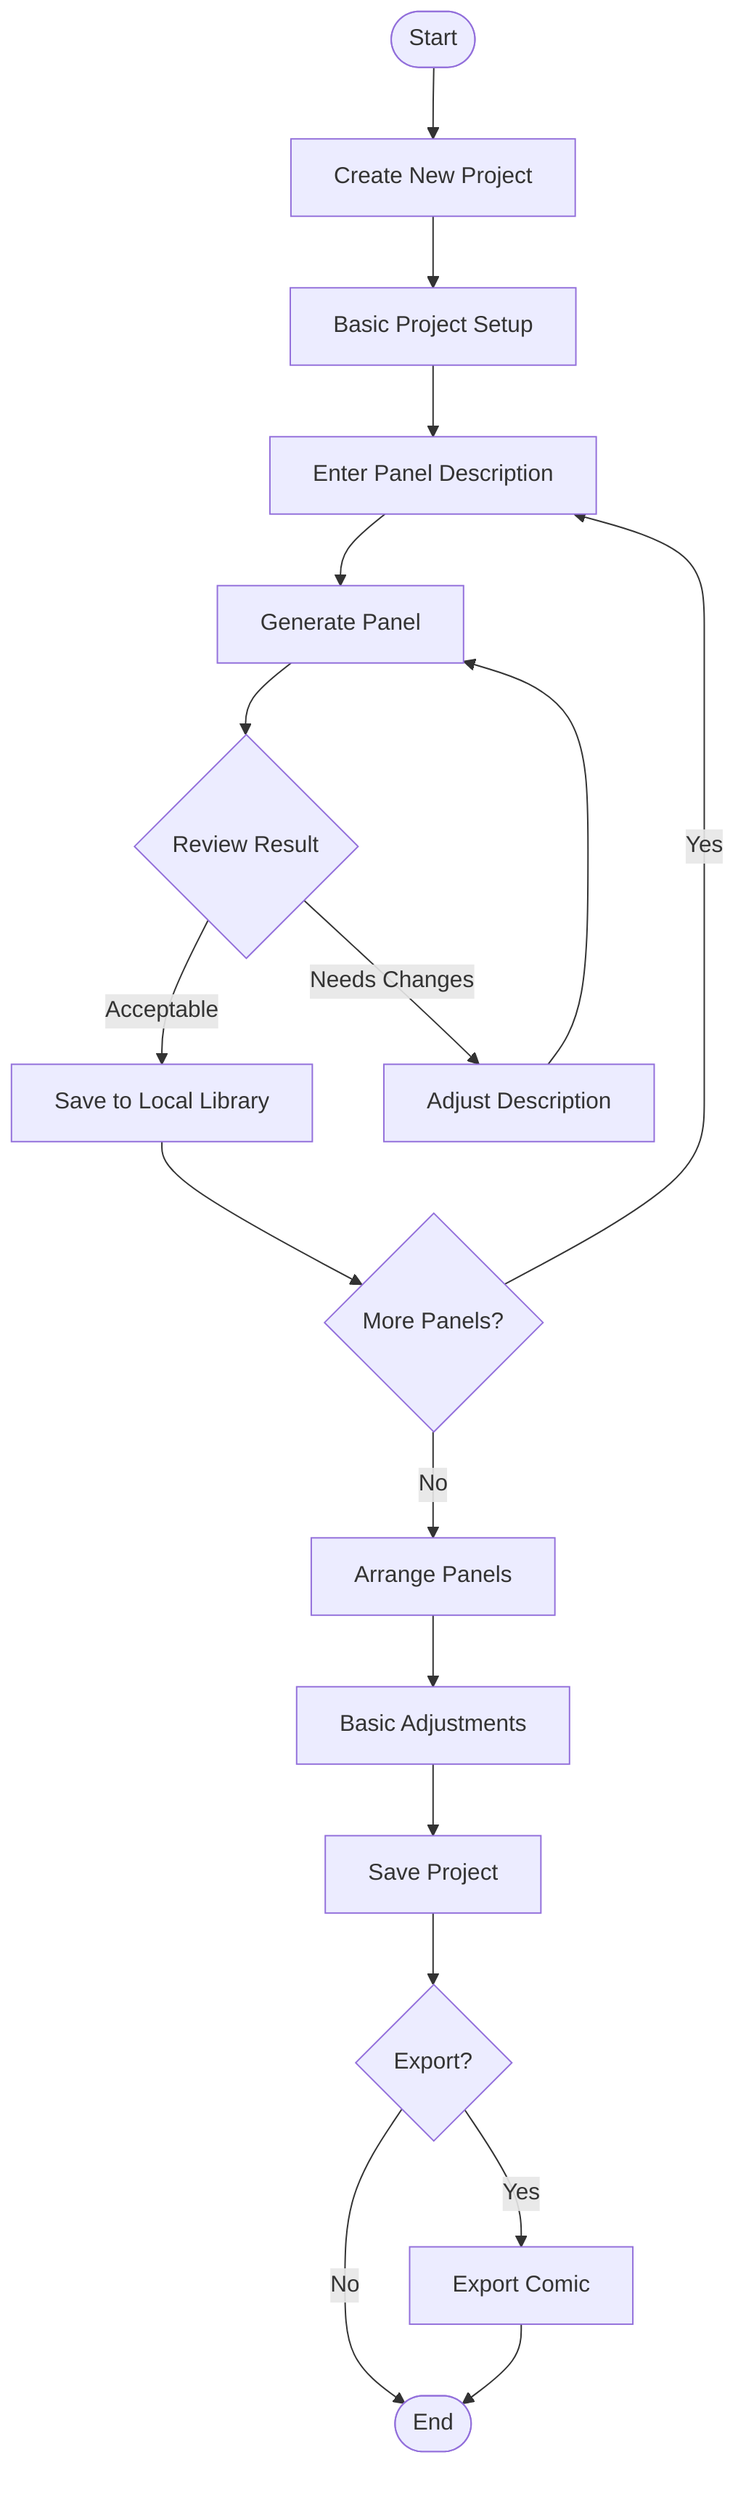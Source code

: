 flowchart TD
    Start([Start]) --> NewProject[Create New Project]
    NewProject --> ProjectSetup[Basic Project Setup]
    ProjectSetup --> InputText[Enter Panel Description]
    InputText --> Generate[Generate Panel]
    Generate --> Review{Review Result}
    
    Review -->|Acceptable| SavePanel[Save to Local Library]
    Review -->|Needs Changes| AdjustPrompt[Adjust Description]
    AdjustPrompt --> Generate
    
    SavePanel --> MorePanels{More Panels?}
    MorePanels -->|Yes| InputText
    MorePanels -->|No| ArrangePanels[Arrange Panels]
    
    ArrangePanels --> BasicEdit[Basic Adjustments]
    BasicEdit --> LocalSave[Save Project]
    LocalSave --> Export{Export?}
    
    Export -->|Yes| ExportFile[Export Comic]
    Export -->|No| End([End])
    ExportFile --> End